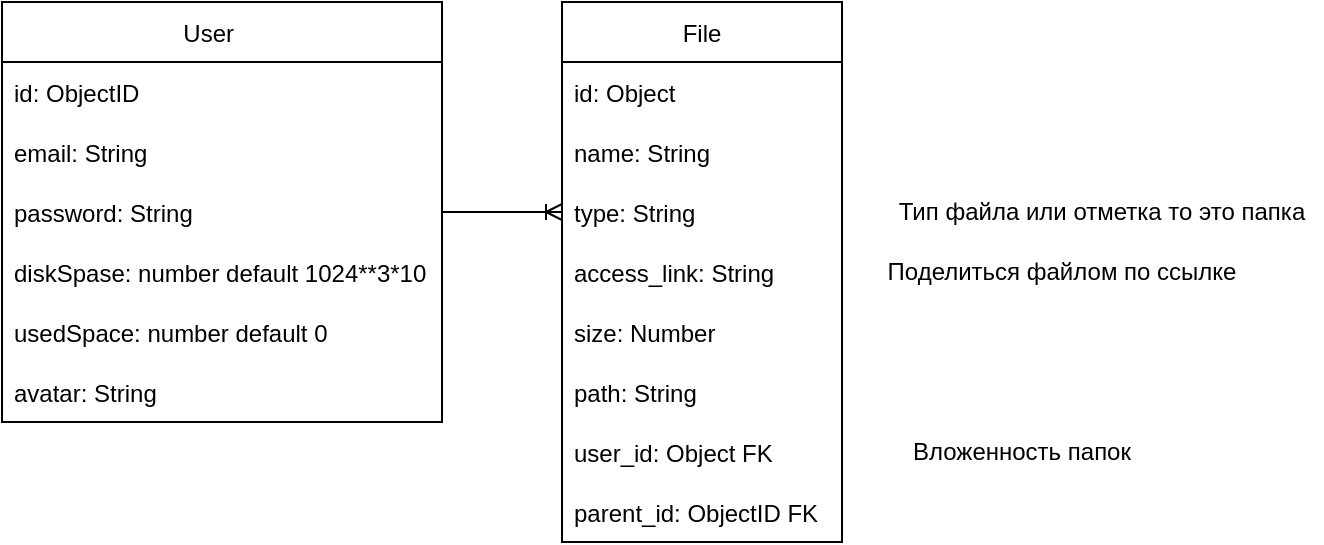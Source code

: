 <mxfile version="16.2.2" type="device"><diagram id="pH_991IGFX9R2-8419yx" name="Page-1"><mxGraphModel dx="780" dy="778" grid="1" gridSize="10" guides="1" tooltips="1" connect="1" arrows="1" fold="1" page="1" pageScale="1" pageWidth="850" pageHeight="1100" math="0" shadow="0"><root><mxCell id="0"/><mxCell id="1" parent="0"/><mxCell id="OB8Yv6JixL0C2TlQaDHa-1" value="User    " style="swimlane;fontStyle=0;childLayout=stackLayout;horizontal=1;startSize=30;horizontalStack=0;resizeParent=1;resizeParentMax=0;resizeLast=0;collapsible=1;marginBottom=0;" parent="1" vertex="1"><mxGeometry x="120" y="240" width="220" height="210" as="geometry"/></mxCell><mxCell id="OB8Yv6JixL0C2TlQaDHa-2" value="id: ObjectID" style="text;strokeColor=none;fillColor=none;align=left;verticalAlign=middle;spacingLeft=4;spacingRight=4;overflow=hidden;points=[[0,0.5],[1,0.5]];portConstraint=eastwest;rotatable=0;" parent="OB8Yv6JixL0C2TlQaDHa-1" vertex="1"><mxGeometry y="30" width="220" height="30" as="geometry"/></mxCell><mxCell id="OB8Yv6JixL0C2TlQaDHa-3" value="email: String" style="text;strokeColor=none;fillColor=none;align=left;verticalAlign=middle;spacingLeft=4;spacingRight=4;overflow=hidden;points=[[0,0.5],[1,0.5]];portConstraint=eastwest;rotatable=0;" parent="OB8Yv6JixL0C2TlQaDHa-1" vertex="1"><mxGeometry y="60" width="220" height="30" as="geometry"/></mxCell><mxCell id="OB8Yv6JixL0C2TlQaDHa-6" value="password: String" style="text;strokeColor=none;fillColor=none;align=left;verticalAlign=middle;spacingLeft=4;spacingRight=4;overflow=hidden;points=[[0,0.5],[1,0.5]];portConstraint=eastwest;rotatable=0;" parent="OB8Yv6JixL0C2TlQaDHa-1" vertex="1"><mxGeometry y="90" width="220" height="30" as="geometry"/></mxCell><mxCell id="OB8Yv6JixL0C2TlQaDHa-8" value="diskSpase: number default 1024**3*10" style="text;strokeColor=none;fillColor=none;align=left;verticalAlign=middle;spacingLeft=4;spacingRight=4;overflow=hidden;points=[[0,0.5],[1,0.5]];portConstraint=eastwest;rotatable=0;" parent="OB8Yv6JixL0C2TlQaDHa-1" vertex="1"><mxGeometry y="120" width="220" height="30" as="geometry"/></mxCell><mxCell id="OB8Yv6JixL0C2TlQaDHa-7" value="usedSpace: number default 0" style="text;strokeColor=none;fillColor=none;align=left;verticalAlign=middle;spacingLeft=4;spacingRight=4;overflow=hidden;points=[[0,0.5],[1,0.5]];portConstraint=eastwest;rotatable=0;" parent="OB8Yv6JixL0C2TlQaDHa-1" vertex="1"><mxGeometry y="150" width="220" height="30" as="geometry"/></mxCell><mxCell id="OB8Yv6JixL0C2TlQaDHa-9" value="avatar: String" style="text;strokeColor=none;fillColor=none;align=left;verticalAlign=middle;spacingLeft=4;spacingRight=4;overflow=hidden;points=[[0,0.5],[1,0.5]];portConstraint=eastwest;rotatable=0;" parent="OB8Yv6JixL0C2TlQaDHa-1" vertex="1"><mxGeometry y="180" width="220" height="30" as="geometry"/></mxCell><mxCell id="OB8Yv6JixL0C2TlQaDHa-10" value="File" style="swimlane;fontStyle=0;childLayout=stackLayout;horizontal=1;startSize=30;horizontalStack=0;resizeParent=1;resizeParentMax=0;resizeLast=0;collapsible=1;marginBottom=0;" parent="1" vertex="1"><mxGeometry x="400" y="240" width="140" height="270" as="geometry"/></mxCell><mxCell id="OB8Yv6JixL0C2TlQaDHa-11" value="id: Object" style="text;strokeColor=none;fillColor=none;align=left;verticalAlign=middle;spacingLeft=4;spacingRight=4;overflow=hidden;points=[[0,0.5],[1,0.5]];portConstraint=eastwest;rotatable=0;" parent="OB8Yv6JixL0C2TlQaDHa-10" vertex="1"><mxGeometry y="30" width="140" height="30" as="geometry"/></mxCell><mxCell id="OB8Yv6JixL0C2TlQaDHa-12" value="name: String" style="text;strokeColor=none;fillColor=none;align=left;verticalAlign=middle;spacingLeft=4;spacingRight=4;overflow=hidden;points=[[0,0.5],[1,0.5]];portConstraint=eastwest;rotatable=0;" parent="OB8Yv6JixL0C2TlQaDHa-10" vertex="1"><mxGeometry y="60" width="140" height="30" as="geometry"/></mxCell><mxCell id="OB8Yv6JixL0C2TlQaDHa-13" value="type: String" style="text;strokeColor=none;fillColor=none;align=left;verticalAlign=middle;spacingLeft=4;spacingRight=4;overflow=hidden;points=[[0,0.5],[1,0.5]];portConstraint=eastwest;rotatable=0;" parent="OB8Yv6JixL0C2TlQaDHa-10" vertex="1"><mxGeometry y="90" width="140" height="30" as="geometry"/></mxCell><mxCell id="OB8Yv6JixL0C2TlQaDHa-14" value="access_link: String" style="text;strokeColor=none;fillColor=none;align=left;verticalAlign=middle;spacingLeft=4;spacingRight=4;overflow=hidden;points=[[0,0.5],[1,0.5]];portConstraint=eastwest;rotatable=0;" parent="OB8Yv6JixL0C2TlQaDHa-10" vertex="1"><mxGeometry y="120" width="140" height="30" as="geometry"/></mxCell><mxCell id="OB8Yv6JixL0C2TlQaDHa-15" value="size: Number" style="text;strokeColor=none;fillColor=none;align=left;verticalAlign=middle;spacingLeft=4;spacingRight=4;overflow=hidden;points=[[0,0.5],[1,0.5]];portConstraint=eastwest;rotatable=0;" parent="OB8Yv6JixL0C2TlQaDHa-10" vertex="1"><mxGeometry y="150" width="140" height="30" as="geometry"/></mxCell><mxCell id="F6rUC4xIf3MwImxFSFtP-1" value="path: String" style="text;strokeColor=none;fillColor=none;align=left;verticalAlign=middle;spacingLeft=4;spacingRight=4;overflow=hidden;points=[[0,0.5],[1,0.5]];portConstraint=eastwest;rotatable=0;" vertex="1" parent="OB8Yv6JixL0C2TlQaDHa-10"><mxGeometry y="180" width="140" height="30" as="geometry"/></mxCell><mxCell id="OB8Yv6JixL0C2TlQaDHa-16" value="user_id: Object FK" style="text;strokeColor=none;fillColor=none;align=left;verticalAlign=middle;spacingLeft=4;spacingRight=4;overflow=hidden;points=[[0,0.5],[1,0.5]];portConstraint=eastwest;rotatable=0;" parent="OB8Yv6JixL0C2TlQaDHa-10" vertex="1"><mxGeometry y="210" width="140" height="30" as="geometry"/></mxCell><mxCell id="OB8Yv6JixL0C2TlQaDHa-17" value="parent_id: ObjectID FK" style="text;strokeColor=none;fillColor=none;align=left;verticalAlign=middle;spacingLeft=4;spacingRight=4;overflow=hidden;points=[[0,0.5],[1,0.5]];portConstraint=eastwest;rotatable=0;" parent="OB8Yv6JixL0C2TlQaDHa-10" vertex="1"><mxGeometry y="240" width="140" height="30" as="geometry"/></mxCell><mxCell id="OB8Yv6JixL0C2TlQaDHa-18" value="Вложенность папок" style="text;html=1;strokeColor=none;fillColor=none;align=center;verticalAlign=middle;whiteSpace=wrap;rounded=0;" parent="1" vertex="1"><mxGeometry x="560" y="450" width="140" height="30" as="geometry"/></mxCell><mxCell id="OB8Yv6JixL0C2TlQaDHa-19" value="Поделиться файлом по ссылке" style="text;html=1;strokeColor=none;fillColor=none;align=center;verticalAlign=middle;whiteSpace=wrap;rounded=0;" parent="1" vertex="1"><mxGeometry x="560" y="360" width="180" height="30" as="geometry"/></mxCell><mxCell id="OB8Yv6JixL0C2TlQaDHa-20" value="Тип файла или отметка то это папка" style="text;html=1;strokeColor=none;fillColor=none;align=center;verticalAlign=middle;whiteSpace=wrap;rounded=0;" parent="1" vertex="1"><mxGeometry x="560" y="330" width="220" height="30" as="geometry"/></mxCell><mxCell id="OB8Yv6JixL0C2TlQaDHa-22" value="" style="edgeStyle=entityRelationEdgeStyle;fontSize=12;html=1;endArrow=ERoneToMany;rounded=0;exitX=1;exitY=0.5;exitDx=0;exitDy=0;entryX=0;entryY=0.5;entryDx=0;entryDy=0;" parent="1" source="OB8Yv6JixL0C2TlQaDHa-6" target="OB8Yv6JixL0C2TlQaDHa-13" edge="1"><mxGeometry width="100" height="100" relative="1" as="geometry"><mxPoint x="350" y="430" as="sourcePoint"/><mxPoint x="450" y="330" as="targetPoint"/></mxGeometry></mxCell></root></mxGraphModel></diagram></mxfile>